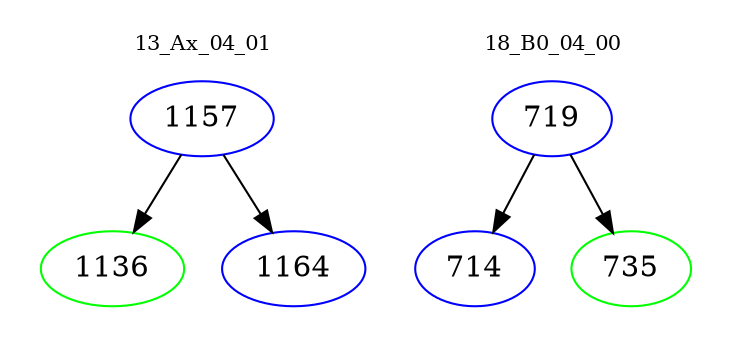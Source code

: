 digraph{
subgraph cluster_0 {
color = white
label = "13_Ax_04_01";
fontsize=10;
T0_1157 [label="1157", color="blue"]
T0_1157 -> T0_1136 [color="black"]
T0_1136 [label="1136", color="green"]
T0_1157 -> T0_1164 [color="black"]
T0_1164 [label="1164", color="blue"]
}
subgraph cluster_1 {
color = white
label = "18_B0_04_00";
fontsize=10;
T1_719 [label="719", color="blue"]
T1_719 -> T1_714 [color="black"]
T1_714 [label="714", color="blue"]
T1_719 -> T1_735 [color="black"]
T1_735 [label="735", color="green"]
}
}
